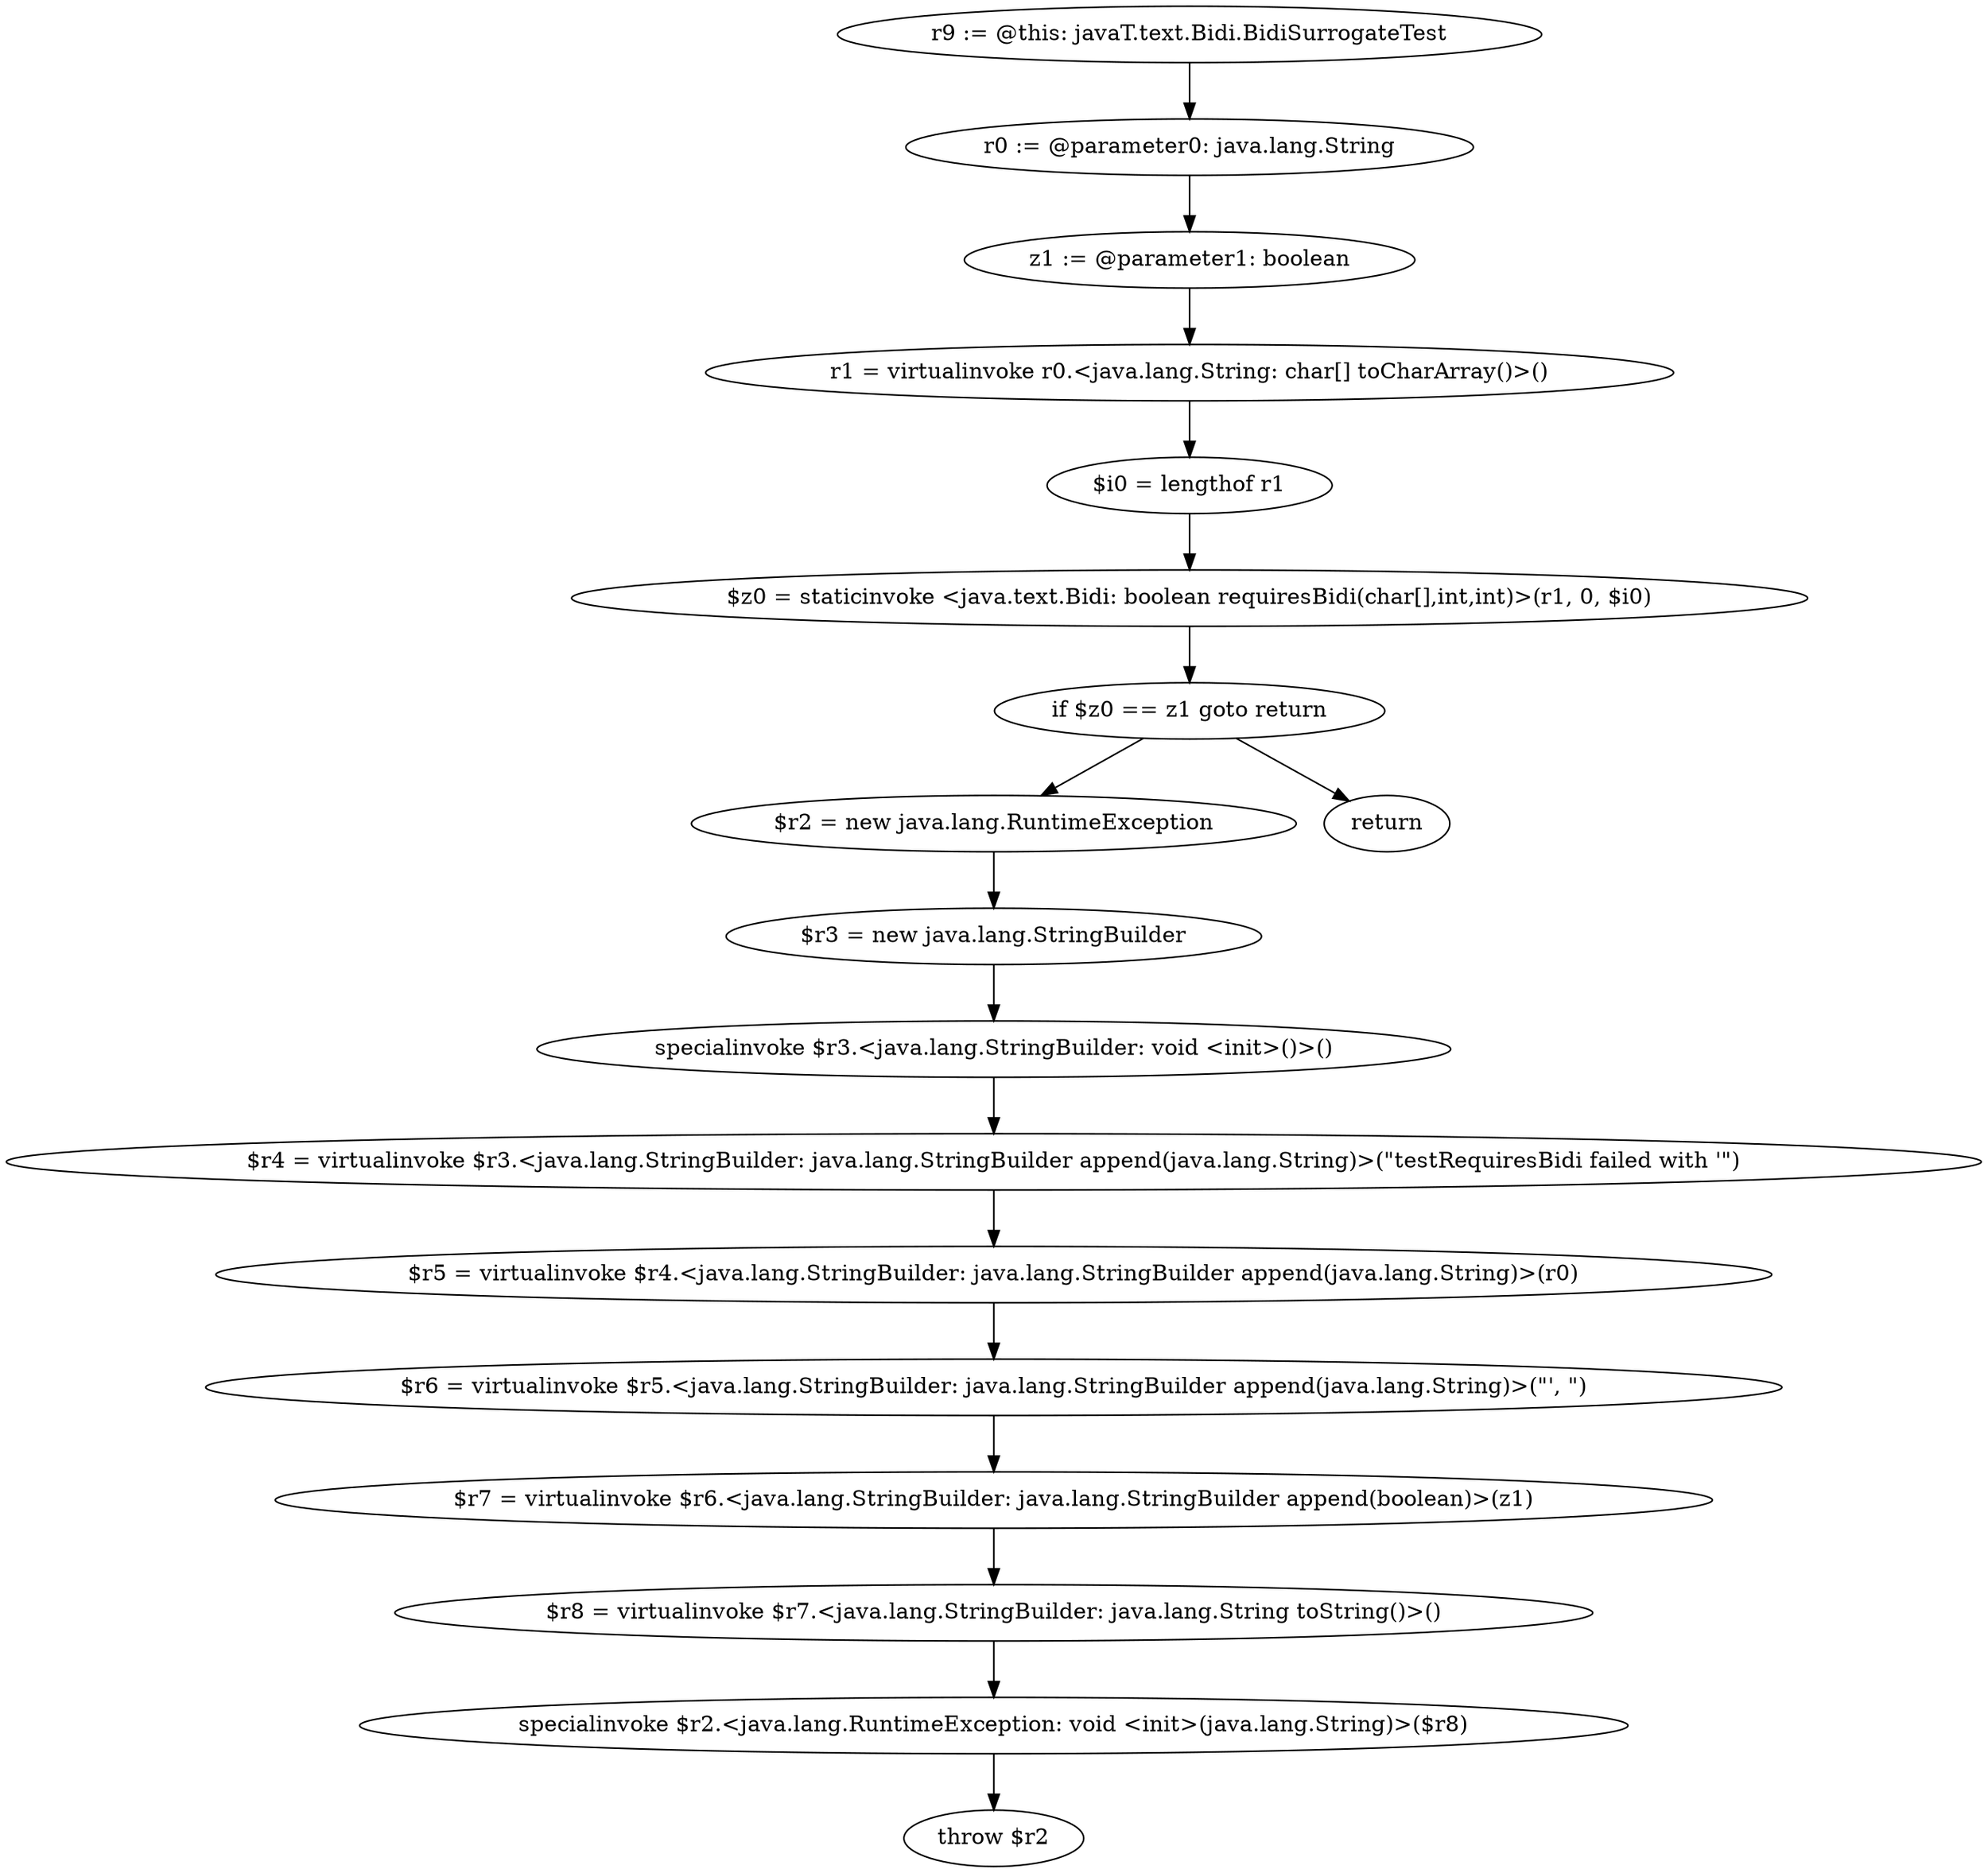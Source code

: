 digraph "unitGraph" {
    "r9 := @this: javaT.text.Bidi.BidiSurrogateTest"
    "r0 := @parameter0: java.lang.String"
    "z1 := @parameter1: boolean"
    "r1 = virtualinvoke r0.<java.lang.String: char[] toCharArray()>()"
    "$i0 = lengthof r1"
    "$z0 = staticinvoke <java.text.Bidi: boolean requiresBidi(char[],int,int)>(r1, 0, $i0)"
    "if $z0 == z1 goto return"
    "$r2 = new java.lang.RuntimeException"
    "$r3 = new java.lang.StringBuilder"
    "specialinvoke $r3.<java.lang.StringBuilder: void <init>()>()"
    "$r4 = virtualinvoke $r3.<java.lang.StringBuilder: java.lang.StringBuilder append(java.lang.String)>(\"testRequiresBidi failed with \'\")"
    "$r5 = virtualinvoke $r4.<java.lang.StringBuilder: java.lang.StringBuilder append(java.lang.String)>(r0)"
    "$r6 = virtualinvoke $r5.<java.lang.StringBuilder: java.lang.StringBuilder append(java.lang.String)>(\"\', \")"
    "$r7 = virtualinvoke $r6.<java.lang.StringBuilder: java.lang.StringBuilder append(boolean)>(z1)"
    "$r8 = virtualinvoke $r7.<java.lang.StringBuilder: java.lang.String toString()>()"
    "specialinvoke $r2.<java.lang.RuntimeException: void <init>(java.lang.String)>($r8)"
    "throw $r2"
    "return"
    "r9 := @this: javaT.text.Bidi.BidiSurrogateTest"->"r0 := @parameter0: java.lang.String";
    "r0 := @parameter0: java.lang.String"->"z1 := @parameter1: boolean";
    "z1 := @parameter1: boolean"->"r1 = virtualinvoke r0.<java.lang.String: char[] toCharArray()>()";
    "r1 = virtualinvoke r0.<java.lang.String: char[] toCharArray()>()"->"$i0 = lengthof r1";
    "$i0 = lengthof r1"->"$z0 = staticinvoke <java.text.Bidi: boolean requiresBidi(char[],int,int)>(r1, 0, $i0)";
    "$z0 = staticinvoke <java.text.Bidi: boolean requiresBidi(char[],int,int)>(r1, 0, $i0)"->"if $z0 == z1 goto return";
    "if $z0 == z1 goto return"->"$r2 = new java.lang.RuntimeException";
    "if $z0 == z1 goto return"->"return";
    "$r2 = new java.lang.RuntimeException"->"$r3 = new java.lang.StringBuilder";
    "$r3 = new java.lang.StringBuilder"->"specialinvoke $r3.<java.lang.StringBuilder: void <init>()>()";
    "specialinvoke $r3.<java.lang.StringBuilder: void <init>()>()"->"$r4 = virtualinvoke $r3.<java.lang.StringBuilder: java.lang.StringBuilder append(java.lang.String)>(\"testRequiresBidi failed with \'\")";
    "$r4 = virtualinvoke $r3.<java.lang.StringBuilder: java.lang.StringBuilder append(java.lang.String)>(\"testRequiresBidi failed with \'\")"->"$r5 = virtualinvoke $r4.<java.lang.StringBuilder: java.lang.StringBuilder append(java.lang.String)>(r0)";
    "$r5 = virtualinvoke $r4.<java.lang.StringBuilder: java.lang.StringBuilder append(java.lang.String)>(r0)"->"$r6 = virtualinvoke $r5.<java.lang.StringBuilder: java.lang.StringBuilder append(java.lang.String)>(\"\', \")";
    "$r6 = virtualinvoke $r5.<java.lang.StringBuilder: java.lang.StringBuilder append(java.lang.String)>(\"\', \")"->"$r7 = virtualinvoke $r6.<java.lang.StringBuilder: java.lang.StringBuilder append(boolean)>(z1)";
    "$r7 = virtualinvoke $r6.<java.lang.StringBuilder: java.lang.StringBuilder append(boolean)>(z1)"->"$r8 = virtualinvoke $r7.<java.lang.StringBuilder: java.lang.String toString()>()";
    "$r8 = virtualinvoke $r7.<java.lang.StringBuilder: java.lang.String toString()>()"->"specialinvoke $r2.<java.lang.RuntimeException: void <init>(java.lang.String)>($r8)";
    "specialinvoke $r2.<java.lang.RuntimeException: void <init>(java.lang.String)>($r8)"->"throw $r2";
}
